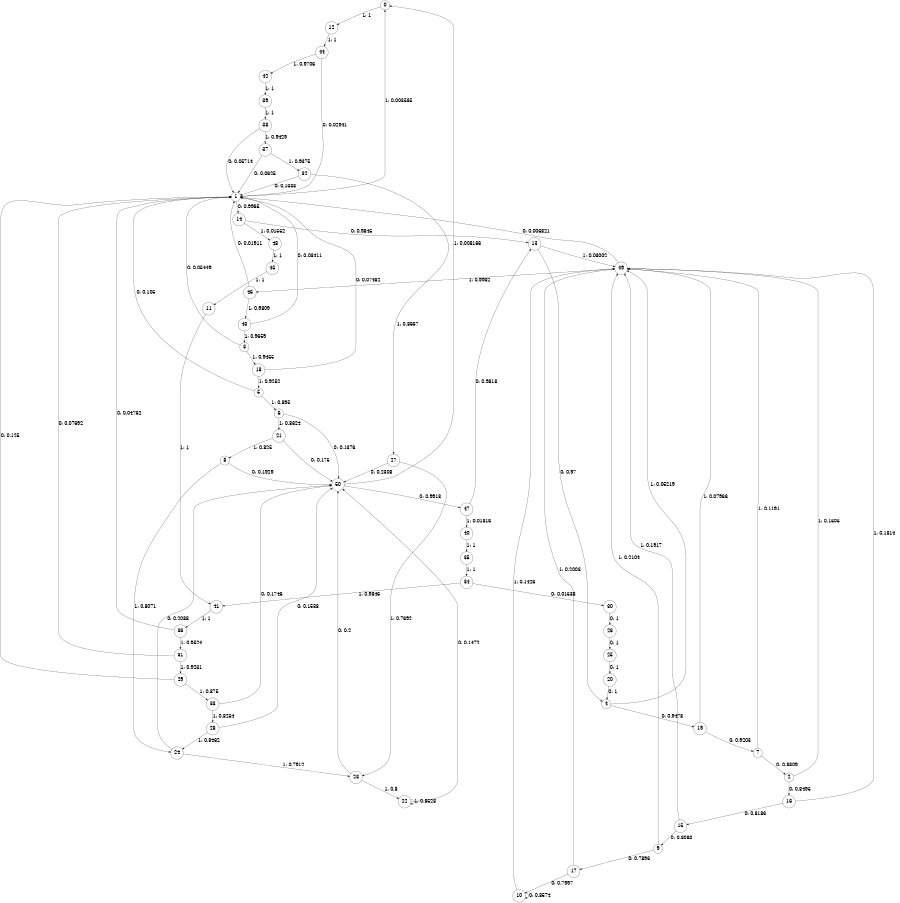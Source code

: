 digraph "ch4_face_source_L13" {
size = "6,8.5";
ratio = "fill";
node [shape = circle];
node [fontsize = 24];
edge [fontsize = 24];
0 -> 12 [label = "1: 1        "];
1 -> 14 [label = "0: 0.9965   "];
1 -> 0 [label = "1: 0.003535  "];
2 -> 16 [label = "0: 0.8495   "];
2 -> 49 [label = "1: 0.1505   "];
3 -> 1 [label = "0: 0.05449  "];
3 -> 18 [label = "1: 0.9455   "];
4 -> 19 [label = "0: 0.9478   "];
4 -> 49 [label = "1: 0.05219  "];
5 -> 1 [label = "0: 0.105    "];
5 -> 6 [label = "1: 0.895    "];
6 -> 50 [label = "0: 0.1376   "];
6 -> 21 [label = "1: 0.8624   "];
7 -> 2 [label = "0: 0.8809   "];
7 -> 49 [label = "1: 0.1191   "];
8 -> 50 [label = "0: 0.1929   "];
8 -> 24 [label = "1: 0.8071   "];
9 -> 17 [label = "0: 0.7896   "];
9 -> 49 [label = "1: 0.2104   "];
10 -> 10 [label = "0: 0.8574   "];
10 -> 49 [label = "1: 0.1426   "];
11 -> 41 [label = "1: 1        "];
12 -> 44 [label = "1: 1        "];
13 -> 4 [label = "0: 0.97     "];
13 -> 49 [label = "1: 0.03002  "];
14 -> 13 [label = "0: 0.9845   "];
14 -> 48 [label = "1: 0.01552  "];
15 -> 9 [label = "0: 0.8083   "];
15 -> 49 [label = "1: 0.1917   "];
16 -> 15 [label = "0: 0.8186   "];
16 -> 49 [label = "1: 0.1814   "];
17 -> 10 [label = "0: 0.7997   "];
17 -> 49 [label = "1: 0.2003   "];
18 -> 1 [label = "0: 0.07482  "];
18 -> 5 [label = "1: 0.9252   "];
19 -> 7 [label = "0: 0.9203   "];
19 -> 49 [label = "1: 0.07966  "];
20 -> 4 [label = "0: 1        "];
21 -> 50 [label = "0: 0.175    "];
21 -> 8 [label = "1: 0.825    "];
22 -> 50 [label = "0: 0.1472   "];
22 -> 22 [label = "1: 0.8528   "];
23 -> 50 [label = "0: 0.2      "];
23 -> 22 [label = "1: 0.8      "];
24 -> 50 [label = "0: 0.2088   "];
24 -> 23 [label = "1: 0.7912   "];
25 -> 20 [label = "0: 1        "];
26 -> 25 [label = "0: 1        "];
27 -> 50 [label = "0: 0.2308   "];
27 -> 23 [label = "1: 0.7692   "];
28 -> 50 [label = "0: 0.1538   "];
28 -> 24 [label = "1: 0.8462   "];
29 -> 1 [label = "0: 0.125    "];
29 -> 33 [label = "1: 0.875    "];
30 -> 26 [label = "0: 1        "];
31 -> 1 [label = "0: 0.07692  "];
31 -> 29 [label = "1: 0.9231   "];
32 -> 1 [label = "0: 0.1333   "];
32 -> 27 [label = "1: 0.8667   "];
33 -> 50 [label = "0: 0.1746   "];
33 -> 28 [label = "1: 0.8254   "];
34 -> 30 [label = "0: 0.01538  "];
34 -> 41 [label = "1: 0.9846   "];
35 -> 34 [label = "1: 1        "];
36 -> 1 [label = "0: 0.04762  "];
36 -> 31 [label = "1: 0.9524   "];
37 -> 1 [label = "0: 0.0625   "];
37 -> 32 [label = "1: 0.9375   "];
38 -> 1 [label = "0: 0.05714  "];
38 -> 37 [label = "1: 0.9429   "];
39 -> 38 [label = "1: 1        "];
40 -> 35 [label = "1: 1        "];
41 -> 36 [label = "1: 1        "];
42 -> 39 [label = "1: 1        "];
43 -> 1 [label = "0: 0.03411  "];
43 -> 3 [label = "1: 0.9659   "];
44 -> 1 [label = "0: 0.02941  "];
44 -> 42 [label = "1: 0.9706   "];
45 -> 11 [label = "1: 1        "];
46 -> 1 [label = "0: 0.01911  "];
46 -> 43 [label = "1: 0.9809   "];
47 -> 13 [label = "0: 0.9818   "];
47 -> 40 [label = "1: 0.01816  "];
48 -> 45 [label = "1: 1        "];
49 -> 1 [label = "0: 0.006821  "];
49 -> 46 [label = "1: 0.9932   "];
50 -> 47 [label = "0: 0.9918   "];
50 -> 0 [label = "1: 0.008166  "];
}